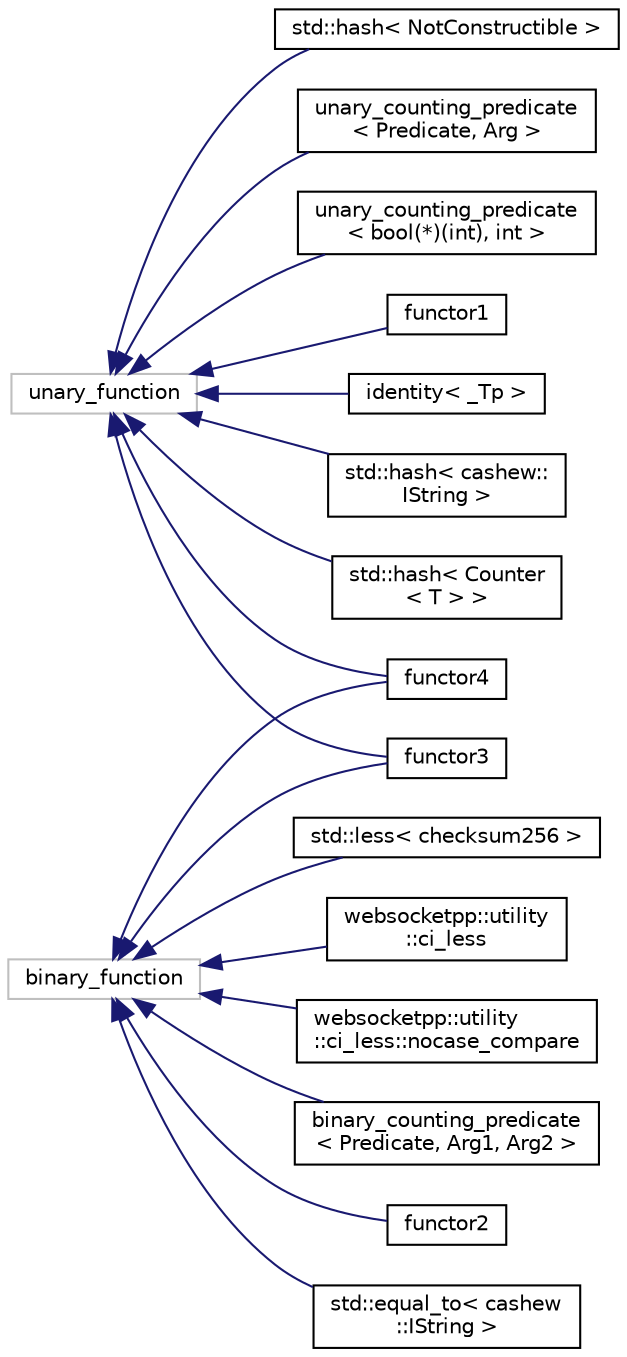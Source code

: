 digraph "Graphical Class Hierarchy"
{
  edge [fontname="Helvetica",fontsize="10",labelfontname="Helvetica",labelfontsize="10"];
  node [fontname="Helvetica",fontsize="10",shape=record];
  rankdir="LR";
  Node3200 [label="binary_function",height=0.2,width=0.4,color="grey75", fillcolor="white", style="filled"];
  Node3200 -> Node3201 [dir="back",color="midnightblue",fontsize="10",style="solid",fontname="Helvetica"];
  Node3201 [label="binary_counting_predicate\l\< Predicate, Arg1, Arg2 \>",height=0.2,width=0.4,color="black", fillcolor="white", style="filled",URL="$structbinary__counting__predicate.html"];
  Node3200 -> Node3202 [dir="back",color="midnightblue",fontsize="10",style="solid",fontname="Helvetica"];
  Node3202 [label="functor2",height=0.2,width=0.4,color="black", fillcolor="white", style="filled",URL="$classfunctor2.html"];
  Node3200 -> Node681 [dir="back",color="midnightblue",fontsize="10",style="solid",fontname="Helvetica"];
  Node681 [label="functor3",height=0.2,width=0.4,color="black", fillcolor="white", style="filled",URL="$classfunctor3.html"];
  Node3200 -> Node682 [dir="back",color="midnightblue",fontsize="10",style="solid",fontname="Helvetica"];
  Node682 [label="functor4",height=0.2,width=0.4,color="black", fillcolor="white", style="filled",URL="$classfunctor4.html"];
  Node3200 -> Node3203 [dir="back",color="midnightblue",fontsize="10",style="solid",fontname="Helvetica"];
  Node3203 [label="std::equal_to\< cashew\l::IString \>",height=0.2,width=0.4,color="black", fillcolor="white", style="filled",URL="$structstd_1_1equal__to_3_01cashew_1_1_i_string_01_4.html"];
  Node3200 -> Node3204 [dir="back",color="midnightblue",fontsize="10",style="solid",fontname="Helvetica"];
  Node3204 [label="std::less\< checksum256 \>",height=0.2,width=0.4,color="black", fillcolor="white", style="filled",URL="$structstd_1_1less_3_01checksum256_01_4.html",tooltip="provide less for checksum256 "];
  Node3200 -> Node3205 [dir="back",color="midnightblue",fontsize="10",style="solid",fontname="Helvetica"];
  Node3205 [label="websocketpp::utility\l::ci_less",height=0.2,width=0.4,color="black", fillcolor="white", style="filled",URL="$structwebsocketpp_1_1utility_1_1ci__less.html",tooltip="Helper less than functor for case insensitive find. "];
  Node3200 -> Node3206 [dir="back",color="midnightblue",fontsize="10",style="solid",fontname="Helvetica"];
  Node3206 [label="websocketpp::utility\l::ci_less::nocase_compare",height=0.2,width=0.4,color="black", fillcolor="white", style="filled",URL="$structwebsocketpp_1_1utility_1_1ci__less_1_1nocase__compare.html"];
  Node679 [label="unary_function",height=0.2,width=0.4,color="grey75", fillcolor="white", style="filled"];
  Node679 -> Node0 [dir="back",color="midnightblue",fontsize="10",style="solid",fontname="Helvetica"];
  Node0 [label="functor1",height=0.2,width=0.4,color="black", fillcolor="white", style="filled",URL="$classfunctor1.html"];
  Node679 -> Node681 [dir="back",color="midnightblue",fontsize="10",style="solid",fontname="Helvetica"];
  Node679 -> Node682 [dir="back",color="midnightblue",fontsize="10",style="solid",fontname="Helvetica"];
  Node679 -> Node683 [dir="back",color="midnightblue",fontsize="10",style="solid",fontname="Helvetica"];
  Node683 [label="identity\< _Tp \>",height=0.2,width=0.4,color="black", fillcolor="white", style="filled",URL="$structidentity.html"];
  Node679 -> Node684 [dir="back",color="midnightblue",fontsize="10",style="solid",fontname="Helvetica"];
  Node684 [label="std::hash\< cashew::\lIString \>",height=0.2,width=0.4,color="black", fillcolor="white", style="filled",URL="$structstd_1_1hash_3_01cashew_1_1_i_string_01_4.html"];
  Node679 -> Node685 [dir="back",color="midnightblue",fontsize="10",style="solid",fontname="Helvetica"];
  Node685 [label="std::hash\< Counter\l\< T \> \>",height=0.2,width=0.4,color="black", fillcolor="white", style="filled",URL="$structstd_1_1hash_3_01_counter_3_01_t_01_4_01_4.html"];
  Node679 -> Node686 [dir="back",color="midnightblue",fontsize="10",style="solid",fontname="Helvetica"];
  Node686 [label="std::hash\< NotConstructible \>",height=0.2,width=0.4,color="black", fillcolor="white", style="filled",URL="$structstd_1_1hash_3_01_not_constructible_01_4.html"];
  Node679 -> Node687 [dir="back",color="midnightblue",fontsize="10",style="solid",fontname="Helvetica"];
  Node687 [label="unary_counting_predicate\l\< Predicate, Arg \>",height=0.2,width=0.4,color="black", fillcolor="white", style="filled",URL="$structunary__counting__predicate.html"];
  Node679 -> Node688 [dir="back",color="midnightblue",fontsize="10",style="solid",fontname="Helvetica"];
  Node688 [label="unary_counting_predicate\l\< bool(*)(int), int \>",height=0.2,width=0.4,color="black", fillcolor="white", style="filled",URL="$structunary__counting__predicate.html"];
}
